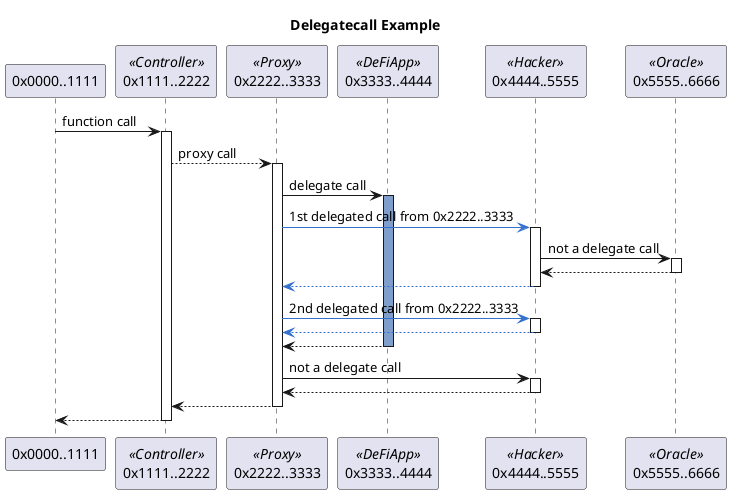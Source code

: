 
@startumls

title Delegatecall Example
participant "0x0000..1111" as 00001111 
participant "0x1111..2222" as 11112222 <<Controller>>
participant "0x2222..3333" as 22223333 <<Proxy>>
participant "0x3333..4444" as 33334444 <<DeFiApp>>
participant "0x4444..5555" as 44445555 <<Hacker>>
participant "0x5555..6666" as 55556666 <<Oracle>>

00001111 -> 11112222: function call
activate 11112222
11112222 --> 22223333: proxy call
activate 22223333
22223333 -> 33334444: delegate call
activate 33334444 #809ECB
22223333 -[#3471CD]> 44445555: 1st delegated call from 0x2222..3333
activate 44445555
44445555 -> 55556666: not a delegate call
activate 55556666
return
return
22223333 -[#3471CD]> 44445555: 2nd delegated call from 0x2222..3333
activate 44445555
return
return
22223333 -> 44445555: not a delegate call
activate 44445555
return
return
return

@endumls